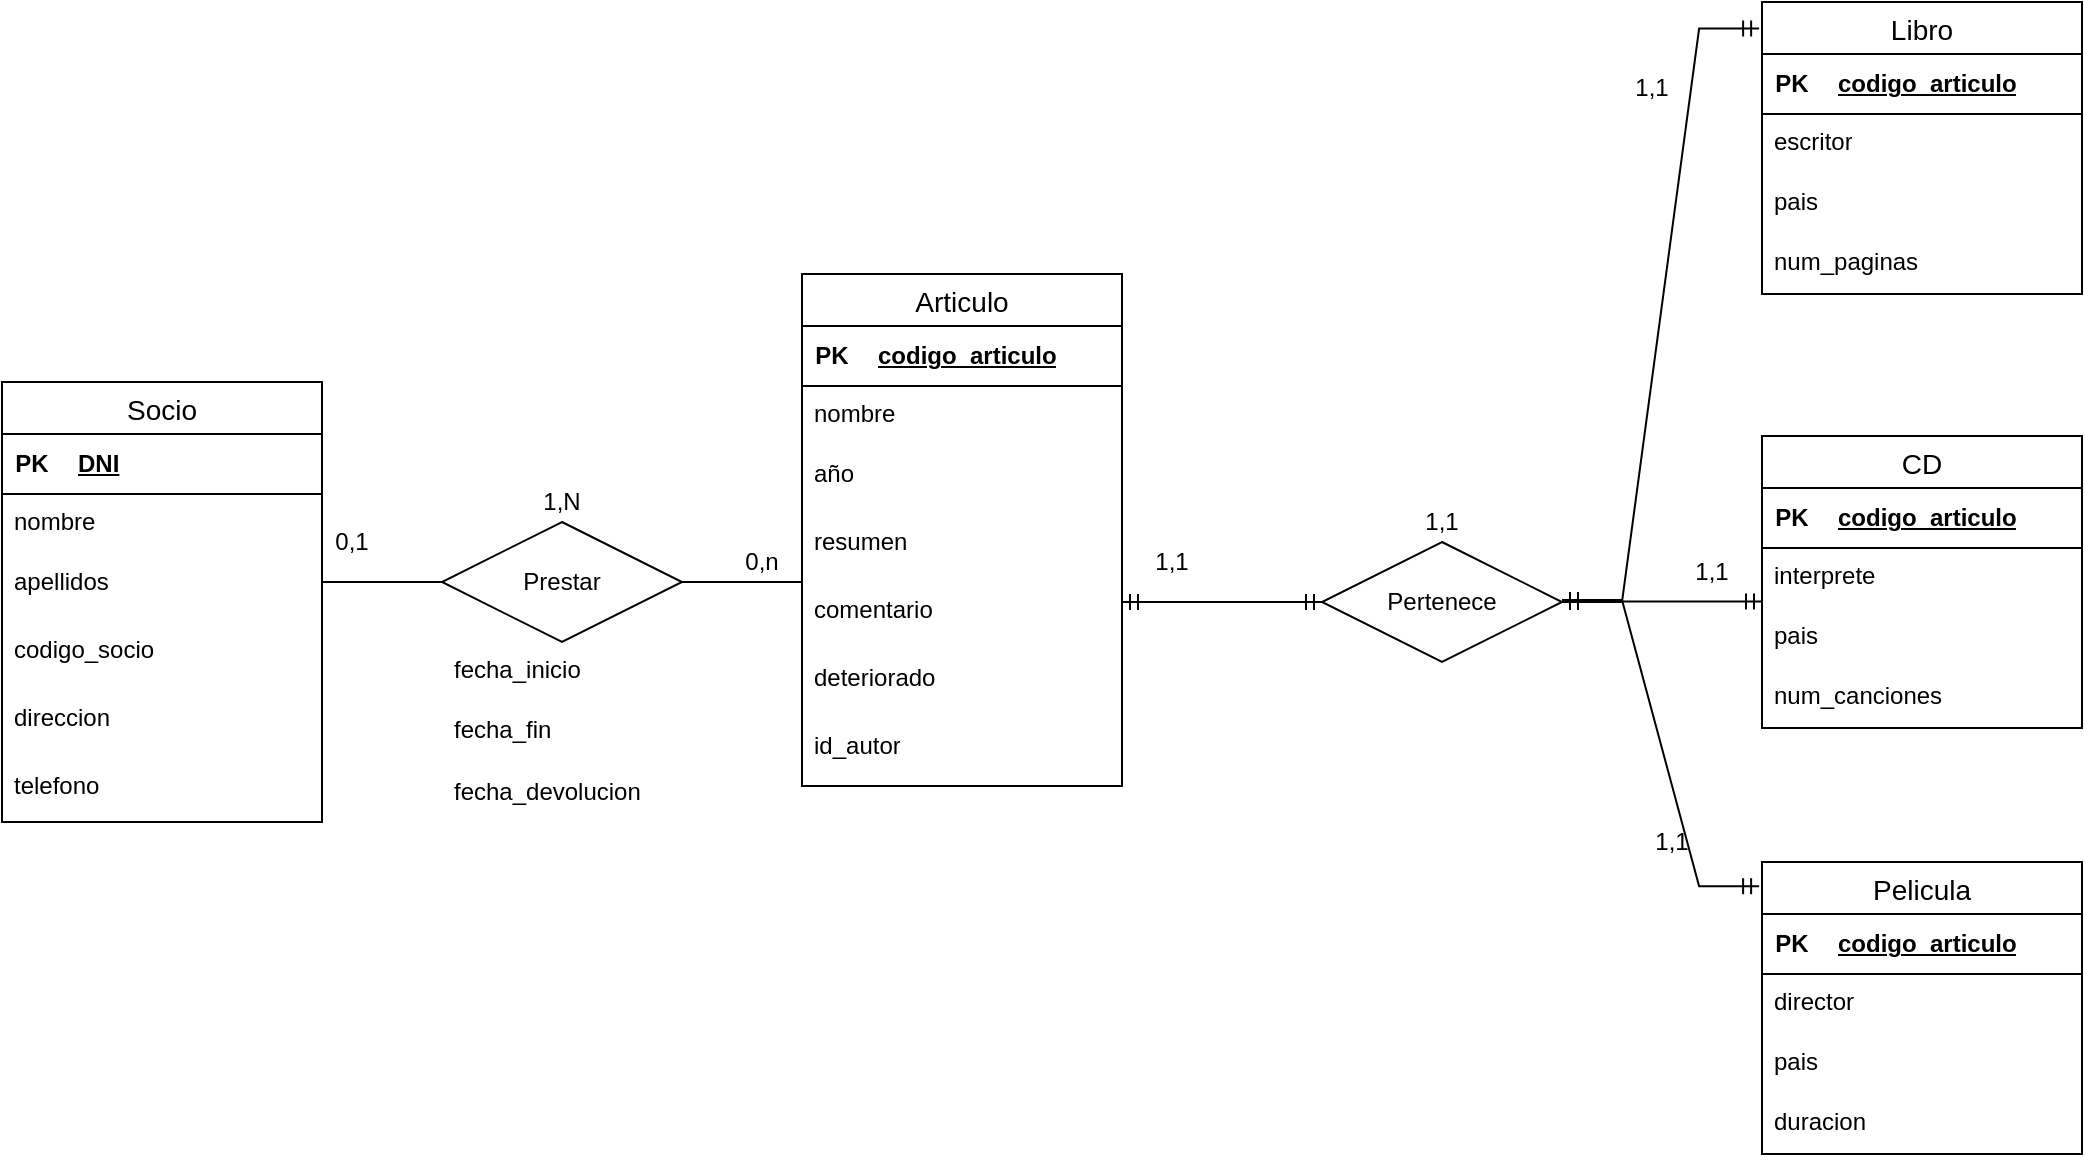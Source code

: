 <mxfile version="22.0.4" type="github">
  <diagram name="Pàgina-1" id="c75oNNl0z-_6RdpbKDPm">
    <mxGraphModel dx="2389" dy="885" grid="1" gridSize="10" guides="1" tooltips="1" connect="1" arrows="1" fold="1" page="1" pageScale="1" pageWidth="827" pageHeight="1169" math="0" shadow="0">
      <root>
        <mxCell id="0" />
        <mxCell id="1" parent="0" />
        <mxCell id="cIK2ZhB1qv-yG-9gvVcy-1" value="Socio" style="swimlane;fontStyle=0;childLayout=stackLayout;horizontal=1;startSize=26;horizontalStack=0;resizeParent=1;resizeParentMax=0;resizeLast=0;collapsible=1;marginBottom=0;align=center;fontSize=14;" vertex="1" parent="1">
          <mxGeometry x="-320" y="360" width="160" height="220" as="geometry" />
        </mxCell>
        <mxCell id="cIK2ZhB1qv-yG-9gvVcy-127" value="" style="shape=table;startSize=0;container=1;collapsible=1;childLayout=tableLayout;fixedRows=1;rowLines=0;fontStyle=0;align=center;resizeLast=1;strokeColor=none;fillColor=none;collapsible=0;" vertex="1" parent="cIK2ZhB1qv-yG-9gvVcy-1">
          <mxGeometry y="26" width="160" height="30" as="geometry" />
        </mxCell>
        <mxCell id="cIK2ZhB1qv-yG-9gvVcy-128" value="" style="shape=tableRow;horizontal=0;startSize=0;swimlaneHead=0;swimlaneBody=0;fillColor=none;collapsible=0;dropTarget=0;points=[[0,0.5],[1,0.5]];portConstraint=eastwest;top=0;left=0;right=0;bottom=1;" vertex="1" parent="cIK2ZhB1qv-yG-9gvVcy-127">
          <mxGeometry width="160" height="30" as="geometry" />
        </mxCell>
        <mxCell id="cIK2ZhB1qv-yG-9gvVcy-129" value="PK" style="shape=partialRectangle;connectable=0;fillColor=none;top=0;left=0;bottom=0;right=0;fontStyle=1;overflow=hidden;whiteSpace=wrap;html=1;" vertex="1" parent="cIK2ZhB1qv-yG-9gvVcy-128">
          <mxGeometry width="30" height="30" as="geometry">
            <mxRectangle width="30" height="30" as="alternateBounds" />
          </mxGeometry>
        </mxCell>
        <mxCell id="cIK2ZhB1qv-yG-9gvVcy-130" value="DNI" style="shape=partialRectangle;connectable=0;fillColor=none;top=0;left=0;bottom=0;right=0;align=left;spacingLeft=6;fontStyle=5;overflow=hidden;whiteSpace=wrap;html=1;" vertex="1" parent="cIK2ZhB1qv-yG-9gvVcy-128">
          <mxGeometry x="30" width="130" height="30" as="geometry">
            <mxRectangle width="130" height="30" as="alternateBounds" />
          </mxGeometry>
        </mxCell>
        <mxCell id="cIK2ZhB1qv-yG-9gvVcy-3" value="nombre" style="text;strokeColor=none;fillColor=none;spacingLeft=4;spacingRight=4;overflow=hidden;rotatable=0;points=[[0,0.5],[1,0.5]];portConstraint=eastwest;fontSize=12;whiteSpace=wrap;html=1;" vertex="1" parent="cIK2ZhB1qv-yG-9gvVcy-1">
          <mxGeometry y="56" width="160" height="30" as="geometry" />
        </mxCell>
        <mxCell id="cIK2ZhB1qv-yG-9gvVcy-4" value="apellidos" style="text;strokeColor=none;fillColor=none;spacingLeft=4;spacingRight=4;overflow=hidden;rotatable=0;points=[[0,0.5],[1,0.5]];portConstraint=eastwest;fontSize=12;whiteSpace=wrap;html=1;" vertex="1" parent="cIK2ZhB1qv-yG-9gvVcy-1">
          <mxGeometry y="86" width="160" height="34" as="geometry" />
        </mxCell>
        <mxCell id="cIK2ZhB1qv-yG-9gvVcy-6" value="codigo_socio" style="text;strokeColor=none;fillColor=none;spacingLeft=4;spacingRight=4;overflow=hidden;rotatable=0;points=[[0,0.5],[1,0.5]];portConstraint=eastwest;fontSize=12;whiteSpace=wrap;html=1;" vertex="1" parent="cIK2ZhB1qv-yG-9gvVcy-1">
          <mxGeometry y="120" width="160" height="34" as="geometry" />
        </mxCell>
        <mxCell id="cIK2ZhB1qv-yG-9gvVcy-7" value="direccion" style="text;strokeColor=none;fillColor=none;spacingLeft=4;spacingRight=4;overflow=hidden;rotatable=0;points=[[0,0.5],[1,0.5]];portConstraint=eastwest;fontSize=12;whiteSpace=wrap;html=1;" vertex="1" parent="cIK2ZhB1qv-yG-9gvVcy-1">
          <mxGeometry y="154" width="160" height="34" as="geometry" />
        </mxCell>
        <mxCell id="cIK2ZhB1qv-yG-9gvVcy-5" value="telefono" style="text;strokeColor=none;fillColor=none;spacingLeft=4;spacingRight=4;overflow=hidden;rotatable=0;points=[[0,0.5],[1,0.5]];portConstraint=eastwest;fontSize=12;whiteSpace=wrap;html=1;" vertex="1" parent="cIK2ZhB1qv-yG-9gvVcy-1">
          <mxGeometry y="188" width="160" height="32" as="geometry" />
        </mxCell>
        <mxCell id="cIK2ZhB1qv-yG-9gvVcy-8" value="Articulo" style="swimlane;fontStyle=0;childLayout=stackLayout;horizontal=1;startSize=26;horizontalStack=0;resizeParent=1;resizeParentMax=0;resizeLast=0;collapsible=1;marginBottom=0;align=center;fontSize=14;" vertex="1" parent="1">
          <mxGeometry x="80" y="306" width="160" height="256" as="geometry">
            <mxRectangle x="80" y="306" width="90" height="30" as="alternateBounds" />
          </mxGeometry>
        </mxCell>
        <mxCell id="cIK2ZhB1qv-yG-9gvVcy-131" value="" style="shape=table;startSize=0;container=1;collapsible=1;childLayout=tableLayout;fixedRows=1;rowLines=0;fontStyle=0;align=center;resizeLast=1;strokeColor=none;fillColor=none;collapsible=0;" vertex="1" parent="cIK2ZhB1qv-yG-9gvVcy-8">
          <mxGeometry y="26" width="160" height="30" as="geometry" />
        </mxCell>
        <mxCell id="cIK2ZhB1qv-yG-9gvVcy-132" value="" style="shape=tableRow;horizontal=0;startSize=0;swimlaneHead=0;swimlaneBody=0;fillColor=none;collapsible=0;dropTarget=0;points=[[0,0.5],[1,0.5]];portConstraint=eastwest;top=0;left=0;right=0;bottom=1;" vertex="1" parent="cIK2ZhB1qv-yG-9gvVcy-131">
          <mxGeometry width="160" height="30" as="geometry" />
        </mxCell>
        <mxCell id="cIK2ZhB1qv-yG-9gvVcy-133" value="PK" style="shape=partialRectangle;connectable=0;fillColor=none;top=0;left=0;bottom=0;right=0;fontStyle=1;overflow=hidden;whiteSpace=wrap;html=1;" vertex="1" parent="cIK2ZhB1qv-yG-9gvVcy-132">
          <mxGeometry width="30" height="30" as="geometry">
            <mxRectangle width="30" height="30" as="alternateBounds" />
          </mxGeometry>
        </mxCell>
        <mxCell id="cIK2ZhB1qv-yG-9gvVcy-134" value="codigo_articulo" style="shape=partialRectangle;connectable=0;fillColor=none;top=0;left=0;bottom=0;right=0;align=left;spacingLeft=6;fontStyle=5;overflow=hidden;whiteSpace=wrap;html=1;" vertex="1" parent="cIK2ZhB1qv-yG-9gvVcy-132">
          <mxGeometry x="30" width="130" height="30" as="geometry">
            <mxRectangle width="130" height="30" as="alternateBounds" />
          </mxGeometry>
        </mxCell>
        <mxCell id="cIK2ZhB1qv-yG-9gvVcy-10" value="nombre" style="text;strokeColor=none;fillColor=none;spacingLeft=4;spacingRight=4;overflow=hidden;rotatable=0;points=[[0,0.5],[1,0.5]];portConstraint=eastwest;fontSize=12;whiteSpace=wrap;html=1;" vertex="1" parent="cIK2ZhB1qv-yG-9gvVcy-8">
          <mxGeometry y="56" width="160" height="30" as="geometry" />
        </mxCell>
        <mxCell id="cIK2ZhB1qv-yG-9gvVcy-11" value="año" style="text;strokeColor=none;fillColor=none;spacingLeft=4;spacingRight=4;overflow=hidden;rotatable=0;points=[[0,0.5],[1,0.5]];portConstraint=eastwest;fontSize=12;whiteSpace=wrap;html=1;" vertex="1" parent="cIK2ZhB1qv-yG-9gvVcy-8">
          <mxGeometry y="86" width="160" height="34" as="geometry" />
        </mxCell>
        <mxCell id="cIK2ZhB1qv-yG-9gvVcy-33" value="resumen" style="text;strokeColor=none;fillColor=none;spacingLeft=4;spacingRight=4;overflow=hidden;rotatable=0;points=[[0,0.5],[1,0.5]];portConstraint=eastwest;fontSize=12;whiteSpace=wrap;html=1;" vertex="1" parent="cIK2ZhB1qv-yG-9gvVcy-8">
          <mxGeometry y="120" width="160" height="34" as="geometry" />
        </mxCell>
        <mxCell id="cIK2ZhB1qv-yG-9gvVcy-72" value="comentario" style="text;strokeColor=none;fillColor=none;spacingLeft=4;spacingRight=4;overflow=hidden;rotatable=0;points=[[0,0.5],[1,0.5]];portConstraint=eastwest;fontSize=12;whiteSpace=wrap;html=1;" vertex="1" parent="cIK2ZhB1qv-yG-9gvVcy-8">
          <mxGeometry y="154" width="160" height="34" as="geometry" />
        </mxCell>
        <mxCell id="cIK2ZhB1qv-yG-9gvVcy-71" value="deteriorado" style="text;strokeColor=none;fillColor=none;spacingLeft=4;spacingRight=4;overflow=hidden;rotatable=0;points=[[0,0.5],[1,0.5]];portConstraint=eastwest;fontSize=12;whiteSpace=wrap;html=1;" vertex="1" parent="cIK2ZhB1qv-yG-9gvVcy-8">
          <mxGeometry y="188" width="160" height="34" as="geometry" />
        </mxCell>
        <mxCell id="cIK2ZhB1qv-yG-9gvVcy-117" value="id_autor" style="text;strokeColor=none;fillColor=none;spacingLeft=4;spacingRight=4;overflow=hidden;rotatable=0;points=[[0,0.5],[1,0.5]];portConstraint=eastwest;fontSize=12;whiteSpace=wrap;html=1;" vertex="1" parent="cIK2ZhB1qv-yG-9gvVcy-8">
          <mxGeometry y="222" width="160" height="34" as="geometry" />
        </mxCell>
        <mxCell id="cIK2ZhB1qv-yG-9gvVcy-23" value="Pelicula" style="swimlane;fontStyle=0;childLayout=stackLayout;horizontal=1;startSize=26;horizontalStack=0;resizeParent=1;resizeParentMax=0;resizeLast=0;collapsible=1;marginBottom=0;align=center;fontSize=14;" vertex="1" parent="1">
          <mxGeometry x="560" y="600" width="160" height="146" as="geometry" />
        </mxCell>
        <mxCell id="cIK2ZhB1qv-yG-9gvVcy-143" value="" style="shape=table;startSize=0;container=1;collapsible=1;childLayout=tableLayout;fixedRows=1;rowLines=0;fontStyle=0;align=center;resizeLast=1;strokeColor=none;fillColor=none;collapsible=0;" vertex="1" parent="cIK2ZhB1qv-yG-9gvVcy-23">
          <mxGeometry y="26" width="160" height="30" as="geometry" />
        </mxCell>
        <mxCell id="cIK2ZhB1qv-yG-9gvVcy-144" value="" style="shape=tableRow;horizontal=0;startSize=0;swimlaneHead=0;swimlaneBody=0;fillColor=none;collapsible=0;dropTarget=0;points=[[0,0.5],[1,0.5]];portConstraint=eastwest;top=0;left=0;right=0;bottom=1;" vertex="1" parent="cIK2ZhB1qv-yG-9gvVcy-143">
          <mxGeometry width="160" height="30" as="geometry" />
        </mxCell>
        <mxCell id="cIK2ZhB1qv-yG-9gvVcy-145" value="PK" style="shape=partialRectangle;connectable=0;fillColor=none;top=0;left=0;bottom=0;right=0;fontStyle=1;overflow=hidden;whiteSpace=wrap;html=1;" vertex="1" parent="cIK2ZhB1qv-yG-9gvVcy-144">
          <mxGeometry width="30" height="30" as="geometry">
            <mxRectangle width="30" height="30" as="alternateBounds" />
          </mxGeometry>
        </mxCell>
        <mxCell id="cIK2ZhB1qv-yG-9gvVcy-146" value="codigo_articulo" style="shape=partialRectangle;connectable=0;fillColor=none;top=0;left=0;bottom=0;right=0;align=left;spacingLeft=6;fontStyle=5;overflow=hidden;whiteSpace=wrap;html=1;" vertex="1" parent="cIK2ZhB1qv-yG-9gvVcy-144">
          <mxGeometry x="30" width="130" height="30" as="geometry">
            <mxRectangle width="130" height="30" as="alternateBounds" />
          </mxGeometry>
        </mxCell>
        <mxCell id="cIK2ZhB1qv-yG-9gvVcy-28" value="director" style="text;strokeColor=none;fillColor=none;spacingLeft=4;spacingRight=4;overflow=hidden;rotatable=0;points=[[0,0.5],[1,0.5]];portConstraint=eastwest;fontSize=12;whiteSpace=wrap;html=1;" vertex="1" parent="cIK2ZhB1qv-yG-9gvVcy-23">
          <mxGeometry y="56" width="160" height="30" as="geometry" />
        </mxCell>
        <mxCell id="cIK2ZhB1qv-yG-9gvVcy-56" value="pais" style="text;strokeColor=none;fillColor=none;spacingLeft=4;spacingRight=4;overflow=hidden;rotatable=0;points=[[0,0.5],[1,0.5]];portConstraint=eastwest;fontSize=12;whiteSpace=wrap;html=1;" vertex="1" parent="cIK2ZhB1qv-yG-9gvVcy-23">
          <mxGeometry y="86" width="160" height="30" as="geometry" />
        </mxCell>
        <mxCell id="cIK2ZhB1qv-yG-9gvVcy-69" value="duracion" style="text;strokeColor=none;fillColor=none;spacingLeft=4;spacingRight=4;overflow=hidden;rotatable=0;points=[[0,0.5],[1,0.5]];portConstraint=eastwest;fontSize=12;whiteSpace=wrap;html=1;" vertex="1" parent="cIK2ZhB1qv-yG-9gvVcy-23">
          <mxGeometry y="116" width="160" height="30" as="geometry" />
        </mxCell>
        <mxCell id="cIK2ZhB1qv-yG-9gvVcy-41" value="Libro" style="swimlane;fontStyle=0;childLayout=stackLayout;horizontal=1;startSize=26;horizontalStack=0;resizeParent=1;resizeParentMax=0;resizeLast=0;collapsible=1;marginBottom=0;align=center;fontSize=14;" vertex="1" parent="1">
          <mxGeometry x="560" y="170" width="160" height="146" as="geometry" />
        </mxCell>
        <mxCell id="cIK2ZhB1qv-yG-9gvVcy-135" value="" style="shape=table;startSize=0;container=1;collapsible=1;childLayout=tableLayout;fixedRows=1;rowLines=0;fontStyle=0;align=center;resizeLast=1;strokeColor=none;fillColor=none;collapsible=0;" vertex="1" parent="cIK2ZhB1qv-yG-9gvVcy-41">
          <mxGeometry y="26" width="160" height="30" as="geometry" />
        </mxCell>
        <mxCell id="cIK2ZhB1qv-yG-9gvVcy-136" value="" style="shape=tableRow;horizontal=0;startSize=0;swimlaneHead=0;swimlaneBody=0;fillColor=none;collapsible=0;dropTarget=0;points=[[0,0.5],[1,0.5]];portConstraint=eastwest;top=0;left=0;right=0;bottom=1;" vertex="1" parent="cIK2ZhB1qv-yG-9gvVcy-135">
          <mxGeometry width="160" height="30" as="geometry" />
        </mxCell>
        <mxCell id="cIK2ZhB1qv-yG-9gvVcy-137" value="PK" style="shape=partialRectangle;connectable=0;fillColor=none;top=0;left=0;bottom=0;right=0;fontStyle=1;overflow=hidden;whiteSpace=wrap;html=1;" vertex="1" parent="cIK2ZhB1qv-yG-9gvVcy-136">
          <mxGeometry width="30" height="30" as="geometry">
            <mxRectangle width="30" height="30" as="alternateBounds" />
          </mxGeometry>
        </mxCell>
        <mxCell id="cIK2ZhB1qv-yG-9gvVcy-138" value="codigo_articulo" style="shape=partialRectangle;connectable=0;fillColor=none;top=0;left=0;bottom=0;right=0;align=left;spacingLeft=6;fontStyle=5;overflow=hidden;whiteSpace=wrap;html=1;" vertex="1" parent="cIK2ZhB1qv-yG-9gvVcy-136">
          <mxGeometry x="30" width="130" height="30" as="geometry">
            <mxRectangle width="130" height="30" as="alternateBounds" />
          </mxGeometry>
        </mxCell>
        <mxCell id="cIK2ZhB1qv-yG-9gvVcy-54" value="escritor" style="text;strokeColor=none;fillColor=none;spacingLeft=4;spacingRight=4;overflow=hidden;rotatable=0;points=[[0,0.5],[1,0.5]];portConstraint=eastwest;fontSize=12;whiteSpace=wrap;html=1;" vertex="1" parent="cIK2ZhB1qv-yG-9gvVcy-41">
          <mxGeometry y="56" width="160" height="30" as="geometry" />
        </mxCell>
        <mxCell id="cIK2ZhB1qv-yG-9gvVcy-55" value="pais" style="text;strokeColor=none;fillColor=none;spacingLeft=4;spacingRight=4;overflow=hidden;rotatable=0;points=[[0,0.5],[1,0.5]];portConstraint=eastwest;fontSize=12;whiteSpace=wrap;html=1;" vertex="1" parent="cIK2ZhB1qv-yG-9gvVcy-41">
          <mxGeometry y="86" width="160" height="30" as="geometry" />
        </mxCell>
        <mxCell id="cIK2ZhB1qv-yG-9gvVcy-67" value="num_paginas" style="text;strokeColor=none;fillColor=none;spacingLeft=4;spacingRight=4;overflow=hidden;rotatable=0;points=[[0,0.5],[1,0.5]];portConstraint=eastwest;fontSize=12;whiteSpace=wrap;html=1;" vertex="1" parent="cIK2ZhB1qv-yG-9gvVcy-41">
          <mxGeometry y="116" width="160" height="30" as="geometry" />
        </mxCell>
        <mxCell id="cIK2ZhB1qv-yG-9gvVcy-47" value="CD" style="swimlane;fontStyle=0;childLayout=stackLayout;horizontal=1;startSize=26;horizontalStack=0;resizeParent=1;resizeParentMax=0;resizeLast=0;collapsible=1;marginBottom=0;align=center;fontSize=14;" vertex="1" parent="1">
          <mxGeometry x="560" y="387" width="160" height="146" as="geometry" />
        </mxCell>
        <mxCell id="cIK2ZhB1qv-yG-9gvVcy-139" value="" style="shape=table;startSize=0;container=1;collapsible=1;childLayout=tableLayout;fixedRows=1;rowLines=0;fontStyle=0;align=center;resizeLast=1;strokeColor=none;fillColor=none;collapsible=0;" vertex="1" parent="cIK2ZhB1qv-yG-9gvVcy-47">
          <mxGeometry y="26" width="160" height="30" as="geometry" />
        </mxCell>
        <mxCell id="cIK2ZhB1qv-yG-9gvVcy-140" value="" style="shape=tableRow;horizontal=0;startSize=0;swimlaneHead=0;swimlaneBody=0;fillColor=none;collapsible=0;dropTarget=0;points=[[0,0.5],[1,0.5]];portConstraint=eastwest;top=0;left=0;right=0;bottom=1;" vertex="1" parent="cIK2ZhB1qv-yG-9gvVcy-139">
          <mxGeometry width="160" height="30" as="geometry" />
        </mxCell>
        <mxCell id="cIK2ZhB1qv-yG-9gvVcy-141" value="PK" style="shape=partialRectangle;connectable=0;fillColor=none;top=0;left=0;bottom=0;right=0;fontStyle=1;overflow=hidden;whiteSpace=wrap;html=1;" vertex="1" parent="cIK2ZhB1qv-yG-9gvVcy-140">
          <mxGeometry width="30" height="30" as="geometry">
            <mxRectangle width="30" height="30" as="alternateBounds" />
          </mxGeometry>
        </mxCell>
        <mxCell id="cIK2ZhB1qv-yG-9gvVcy-142" value="codigo_articulo" style="shape=partialRectangle;connectable=0;fillColor=none;top=0;left=0;bottom=0;right=0;align=left;spacingLeft=6;fontStyle=5;overflow=hidden;whiteSpace=wrap;html=1;" vertex="1" parent="cIK2ZhB1qv-yG-9gvVcy-140">
          <mxGeometry x="30" width="130" height="30" as="geometry">
            <mxRectangle width="130" height="30" as="alternateBounds" />
          </mxGeometry>
        </mxCell>
        <mxCell id="cIK2ZhB1qv-yG-9gvVcy-57" value="interprete" style="text;strokeColor=none;fillColor=none;spacingLeft=4;spacingRight=4;overflow=hidden;rotatable=0;points=[[0,0.5],[1,0.5]];portConstraint=eastwest;fontSize=12;whiteSpace=wrap;html=1;" vertex="1" parent="cIK2ZhB1qv-yG-9gvVcy-47">
          <mxGeometry y="56" width="160" height="30" as="geometry" />
        </mxCell>
        <mxCell id="cIK2ZhB1qv-yG-9gvVcy-68" value="pais" style="text;strokeColor=none;fillColor=none;spacingLeft=4;spacingRight=4;overflow=hidden;rotatable=0;points=[[0,0.5],[1,0.5]];portConstraint=eastwest;fontSize=12;whiteSpace=wrap;html=1;" vertex="1" parent="cIK2ZhB1qv-yG-9gvVcy-47">
          <mxGeometry y="86" width="160" height="30" as="geometry" />
        </mxCell>
        <mxCell id="cIK2ZhB1qv-yG-9gvVcy-58" value="num_canciones" style="text;strokeColor=none;fillColor=none;spacingLeft=4;spacingRight=4;overflow=hidden;rotatable=0;points=[[0,0.5],[1,0.5]];portConstraint=eastwest;fontSize=12;whiteSpace=wrap;html=1;" vertex="1" parent="cIK2ZhB1qv-yG-9gvVcy-47">
          <mxGeometry y="116" width="160" height="30" as="geometry" />
        </mxCell>
        <mxCell id="cIK2ZhB1qv-yG-9gvVcy-70" value="Prestar" style="shape=rhombus;perimeter=rhombusPerimeter;whiteSpace=wrap;html=1;align=center;" vertex="1" parent="1">
          <mxGeometry x="-100" y="430" width="120" height="60" as="geometry" />
        </mxCell>
        <mxCell id="cIK2ZhB1qv-yG-9gvVcy-87" value="0,1" style="text;html=1;strokeColor=none;fillColor=none;align=center;verticalAlign=middle;whiteSpace=wrap;rounded=0;" vertex="1" parent="1">
          <mxGeometry x="-160" y="430" width="30" height="20" as="geometry" />
        </mxCell>
        <mxCell id="cIK2ZhB1qv-yG-9gvVcy-88" value="" style="line;strokeWidth=1;rotatable=0;dashed=0;labelPosition=right;align=left;verticalAlign=middle;spacingTop=0;spacingLeft=6;points=[];portConstraint=eastwest;" vertex="1" parent="1">
          <mxGeometry x="20" y="455" width="60" height="10" as="geometry" />
        </mxCell>
        <mxCell id="cIK2ZhB1qv-yG-9gvVcy-90" value="1,N" style="text;html=1;strokeColor=none;fillColor=none;align=center;verticalAlign=middle;whiteSpace=wrap;rounded=0;" vertex="1" parent="1">
          <mxGeometry x="-55" y="410" width="30" height="20" as="geometry" />
        </mxCell>
        <mxCell id="cIK2ZhB1qv-yG-9gvVcy-93" value="" style="line;strokeWidth=1;rotatable=0;dashed=0;labelPosition=right;align=left;verticalAlign=middle;spacingTop=0;spacingLeft=6;points=[];portConstraint=eastwest;" vertex="1" parent="1">
          <mxGeometry x="-160" y="455" width="60" height="10" as="geometry" />
        </mxCell>
        <mxCell id="cIK2ZhB1qv-yG-9gvVcy-100" value="0,n" style="text;html=1;strokeColor=none;fillColor=none;align=center;verticalAlign=middle;whiteSpace=wrap;rounded=0;" vertex="1" parent="1">
          <mxGeometry x="45" y="440" width="30" height="20" as="geometry" />
        </mxCell>
        <mxCell id="cIK2ZhB1qv-yG-9gvVcy-106" value="Pertenece" style="shape=rhombus;perimeter=rhombusPerimeter;whiteSpace=wrap;html=1;align=center;" vertex="1" parent="1">
          <mxGeometry x="340" y="440" width="120" height="60" as="geometry" />
        </mxCell>
        <mxCell id="cIK2ZhB1qv-yG-9gvVcy-107" value="" style="edgeStyle=entityRelationEdgeStyle;fontSize=12;html=1;endArrow=ERmandOne;startArrow=ERmandOne;rounded=0;" edge="1" parent="1">
          <mxGeometry width="100" height="100" relative="1" as="geometry">
            <mxPoint x="240" y="470" as="sourcePoint" />
            <mxPoint x="340" y="470" as="targetPoint" />
            <Array as="points">
              <mxPoint x="360" y="430" />
            </Array>
          </mxGeometry>
        </mxCell>
        <mxCell id="cIK2ZhB1qv-yG-9gvVcy-108" value="1,1" style="text;html=1;strokeColor=none;fillColor=none;align=center;verticalAlign=middle;whiteSpace=wrap;rounded=0;" vertex="1" parent="1">
          <mxGeometry x="250" y="440" width="30" height="20" as="geometry" />
        </mxCell>
        <mxCell id="cIK2ZhB1qv-yG-9gvVcy-109" value="" style="edgeStyle=entityRelationEdgeStyle;fontSize=12;html=1;endArrow=ERmandOne;startArrow=ERmandOne;rounded=0;" edge="1" parent="1">
          <mxGeometry width="100" height="100" relative="1" as="geometry">
            <mxPoint x="460" y="469.71" as="sourcePoint" />
            <mxPoint x="560" y="469.71" as="targetPoint" />
            <Array as="points">
              <mxPoint x="580" y="429.71" />
            </Array>
          </mxGeometry>
        </mxCell>
        <mxCell id="cIK2ZhB1qv-yG-9gvVcy-110" value="" style="edgeStyle=entityRelationEdgeStyle;fontSize=12;html=1;endArrow=ERmandOne;startArrow=ERmandOne;rounded=0;entryX=-0.009;entryY=0.091;entryDx=0;entryDy=0;entryPerimeter=0;" edge="1" parent="1" target="cIK2ZhB1qv-yG-9gvVcy-41">
          <mxGeometry width="100" height="100" relative="1" as="geometry">
            <mxPoint x="460" y="470" as="sourcePoint" />
            <mxPoint x="550" y="454.43" as="targetPoint" />
            <Array as="points">
              <mxPoint x="570" y="414.43" />
            </Array>
          </mxGeometry>
        </mxCell>
        <mxCell id="cIK2ZhB1qv-yG-9gvVcy-111" value="" style="edgeStyle=entityRelationEdgeStyle;fontSize=12;html=1;endArrow=ERmandOne;startArrow=ERmandOne;rounded=0;entryX=-0.009;entryY=0.083;entryDx=0;entryDy=0;entryPerimeter=0;" edge="1" parent="1" target="cIK2ZhB1qv-yG-9gvVcy-23">
          <mxGeometry width="100" height="100" relative="1" as="geometry">
            <mxPoint x="460" y="469" as="sourcePoint" />
            <mxPoint x="567.08" y="584.702" as="targetPoint" />
            <Array as="points">
              <mxPoint x="570" y="413.43" />
            </Array>
          </mxGeometry>
        </mxCell>
        <mxCell id="cIK2ZhB1qv-yG-9gvVcy-112" value="1,1" style="text;html=1;strokeColor=none;fillColor=none;align=center;verticalAlign=middle;whiteSpace=wrap;rounded=0;" vertex="1" parent="1">
          <mxGeometry x="490" y="203" width="30" height="20" as="geometry" />
        </mxCell>
        <mxCell id="cIK2ZhB1qv-yG-9gvVcy-114" value="1,1" style="text;html=1;strokeColor=none;fillColor=none;align=center;verticalAlign=middle;whiteSpace=wrap;rounded=0;" vertex="1" parent="1">
          <mxGeometry x="520" y="445" width="30" height="20" as="geometry" />
        </mxCell>
        <mxCell id="cIK2ZhB1qv-yG-9gvVcy-115" value="1,1" style="text;html=1;strokeColor=none;fillColor=none;align=center;verticalAlign=middle;whiteSpace=wrap;rounded=0;" vertex="1" parent="1">
          <mxGeometry x="500" y="580" width="30" height="20" as="geometry" />
        </mxCell>
        <mxCell id="cIK2ZhB1qv-yG-9gvVcy-116" value="1,1" style="text;html=1;strokeColor=none;fillColor=none;align=center;verticalAlign=middle;whiteSpace=wrap;rounded=0;" vertex="1" parent="1">
          <mxGeometry x="385" y="420" width="30" height="20" as="geometry" />
        </mxCell>
        <mxCell id="cIK2ZhB1qv-yG-9gvVcy-78" value="fecha_inicio&lt;br&gt;" style="text;strokeColor=none;fillColor=none;spacingLeft=4;spacingRight=4;overflow=hidden;rotatable=0;points=[[0,0.5],[1,0.5]];portConstraint=eastwest;fontSize=12;whiteSpace=wrap;html=1;" vertex="1" parent="1">
          <mxGeometry x="-100" y="490" width="160" height="34" as="geometry" />
        </mxCell>
        <mxCell id="cIK2ZhB1qv-yG-9gvVcy-79" value="fecha_fin" style="text;strokeColor=none;fillColor=none;spacingLeft=4;spacingRight=4;overflow=hidden;rotatable=0;points=[[0,0.5],[1,0.5]];portConstraint=eastwest;fontSize=12;whiteSpace=wrap;html=1;" vertex="1" parent="1">
          <mxGeometry x="-100" y="520" width="160" height="34" as="geometry" />
        </mxCell>
        <mxCell id="cIK2ZhB1qv-yG-9gvVcy-80" value="fecha_devolucion" style="text;strokeColor=none;fillColor=none;spacingLeft=4;spacingRight=4;overflow=hidden;rotatable=0;points=[[0,0.5],[1,0.5]];portConstraint=eastwest;fontSize=12;whiteSpace=wrap;html=1;" vertex="1" parent="1">
          <mxGeometry x="-100" y="551" width="160" height="34" as="geometry" />
        </mxCell>
      </root>
    </mxGraphModel>
  </diagram>
</mxfile>

